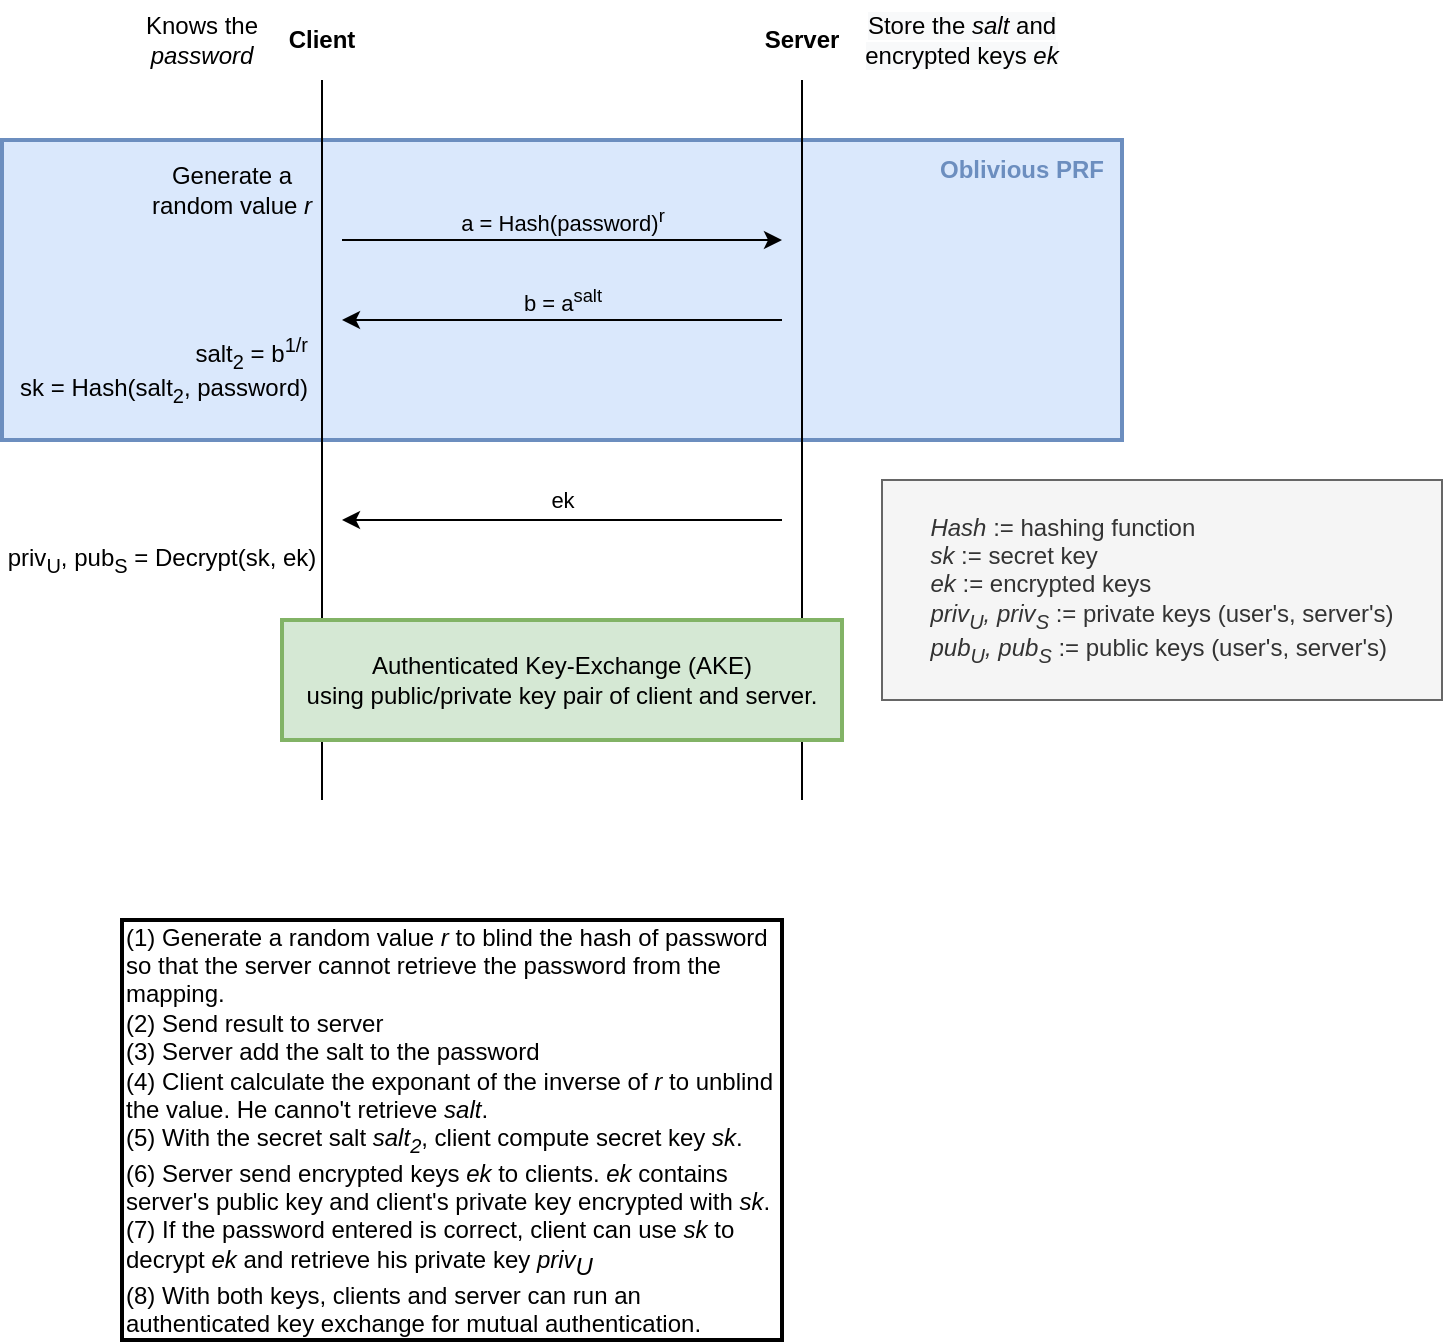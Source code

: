 <mxfile version="15.3.8" type="device"><diagram id="GMQf7CDMYMh30AXiEknU" name="Page-1"><mxGraphModel dx="813" dy="429" grid="1" gridSize="10" guides="1" tooltips="1" connect="1" arrows="1" fold="1" page="1" pageScale="1" pageWidth="827" pageHeight="1169" math="0" shadow="0"><root><mxCell id="0"/><mxCell id="1" parent="0"/><mxCell id="xmXwYealYvwKg53jB7kl-24" value="" style="rounded=0;whiteSpace=wrap;html=1;fillColor=#dae8fc;shadow=0;strokeColor=#6c8ebf;strokeWidth=2;" vertex="1" parent="1"><mxGeometry x="80" y="270" width="560" height="150" as="geometry"/></mxCell><mxCell id="xmXwYealYvwKg53jB7kl-1" value="a = Hash(password)&lt;sup&gt;r&lt;/sup&gt;" style="endArrow=classic;html=1;labelBackgroundColor=none;" edge="1" parent="1"><mxGeometry y="10" width="50" height="50" relative="1" as="geometry"><mxPoint x="250" y="320" as="sourcePoint"/><mxPoint x="470" y="320" as="targetPoint"/><mxPoint as="offset"/></mxGeometry></mxCell><mxCell id="xmXwYealYvwKg53jB7kl-2" value="&lt;b&gt;Client&lt;/b&gt;" style="text;html=1;strokeColor=none;fillColor=none;align=center;verticalAlign=middle;whiteSpace=wrap;rounded=0;" vertex="1" parent="1"><mxGeometry x="210" y="210" width="60" height="20" as="geometry"/></mxCell><mxCell id="xmXwYealYvwKg53jB7kl-3" value="&lt;b&gt;Server&lt;/b&gt;" style="text;html=1;strokeColor=none;fillColor=none;align=center;verticalAlign=middle;whiteSpace=wrap;rounded=0;" vertex="1" parent="1"><mxGeometry x="450" y="210" width="60" height="20" as="geometry"/></mxCell><mxCell id="xmXwYealYvwKg53jB7kl-6" value="" style="endArrow=none;html=1;" edge="1" parent="1"><mxGeometry width="50" height="50" relative="1" as="geometry"><mxPoint x="240" y="600" as="sourcePoint"/><mxPoint x="240" y="240" as="targetPoint"/></mxGeometry></mxCell><mxCell id="xmXwYealYvwKg53jB7kl-7" value="Generate a random value &lt;i&gt;r&lt;/i&gt;" style="text;html=1;strokeColor=none;fillColor=none;align=center;verticalAlign=middle;whiteSpace=wrap;rounded=0;" vertex="1" parent="1"><mxGeometry x="150" y="280" width="90" height="30" as="geometry"/></mxCell><mxCell id="xmXwYealYvwKg53jB7kl-10" value="b = a&lt;sup&gt;salt&lt;/sup&gt;" style="endArrow=classic;html=1;labelBackgroundColor=none;" edge="1" parent="1"><mxGeometry y="-10" width="50" height="50" relative="1" as="geometry"><mxPoint x="470" y="360" as="sourcePoint"/><mxPoint x="250" y="360" as="targetPoint"/><mxPoint as="offset"/></mxGeometry></mxCell><mxCell id="xmXwYealYvwKg53jB7kl-11" value="" style="endArrow=none;html=1;" edge="1" parent="1"><mxGeometry width="50" height="50" relative="1" as="geometry"><mxPoint x="480" y="600" as="sourcePoint"/><mxPoint x="480" y="240" as="targetPoint"/></mxGeometry></mxCell><mxCell id="xmXwYealYvwKg53jB7kl-14" value="salt&lt;sub&gt;2&lt;/sub&gt; = b&lt;sup&gt;1/r&lt;/sup&gt;&lt;br&gt;sk = Hash(salt&lt;sub&gt;2&lt;/sub&gt;, password)" style="text;html=1;strokeColor=none;fillColor=none;align=right;verticalAlign=middle;whiteSpace=wrap;rounded=0;" vertex="1" parent="1"><mxGeometry x="85" y="370" width="150" height="30" as="geometry"/></mxCell><mxCell id="xmXwYealYvwKg53jB7kl-15" value="&lt;span style=&quot;font-family: helvetica; font-size: 12px; font-style: normal; font-weight: 400; letter-spacing: normal; text-align: center; text-indent: 0px; text-transform: none; word-spacing: 0px; background-color: rgb(248, 249, 250); display: inline; float: none;&quot;&gt;Store the&lt;span&gt;&amp;nbsp;&lt;/span&gt;&lt;/span&gt;&lt;i style=&quot;font-family: helvetica; font-size: 12px; font-weight: 400; letter-spacing: normal; text-align: center; text-indent: 0px; text-transform: none; word-spacing: 0px; background-color: rgb(248, 249, 250);&quot;&gt;salt&lt;/i&gt;&lt;span style=&quot;font-family: helvetica; font-size: 12px; font-style: normal; font-weight: 400; letter-spacing: normal; text-align: center; text-indent: 0px; text-transform: none; word-spacing: 0px; background-color: rgb(248, 249, 250); display: inline; float: none;&quot;&gt;&amp;nbsp;and encrypted keys &lt;/span&gt;&lt;span style=&quot;font-family: helvetica; font-size: 12px; font-weight: 400; letter-spacing: normal; text-align: center; text-indent: 0px; text-transform: none; word-spacing: 0px; background-color: rgb(248, 249, 250); display: inline; float: none;&quot;&gt;&lt;i&gt;ek&lt;/i&gt;&lt;/span&gt;" style="text;html=1;strokeColor=none;fillColor=none;align=center;verticalAlign=middle;whiteSpace=wrap;rounded=0;fontColor=#000000;" vertex="1" parent="1"><mxGeometry x="510" y="200" width="100" height="40" as="geometry"/></mxCell><mxCell id="xmXwYealYvwKg53jB7kl-16" value="Knows the &lt;i&gt;password&lt;/i&gt;" style="text;html=1;strokeColor=none;fillColor=none;align=center;verticalAlign=middle;whiteSpace=wrap;rounded=0;fontColor=#000000;" vertex="1" parent="1"><mxGeometry x="150" y="200" width="60" height="40" as="geometry"/></mxCell><mxCell id="xmXwYealYvwKg53jB7kl-17" value="ek" style="endArrow=classic;html=1;" edge="1" parent="1"><mxGeometry y="-10" width="50" height="50" relative="1" as="geometry"><mxPoint x="470" y="460" as="sourcePoint"/><mxPoint x="250" y="460" as="targetPoint"/><mxPoint as="offset"/></mxGeometry></mxCell><mxCell id="xmXwYealYvwKg53jB7kl-18" value="priv&lt;sub&gt;U&lt;/sub&gt;, pub&lt;sub&gt;S&lt;/sub&gt; = Decrypt(sk, ek)" style="text;html=1;strokeColor=none;fillColor=none;align=center;verticalAlign=middle;whiteSpace=wrap;rounded=0;" vertex="1" parent="1"><mxGeometry x="80" y="470" width="160" height="20" as="geometry"/></mxCell><mxCell id="xmXwYealYvwKg53jB7kl-21" value="Authenticated Key-Exchange (AKE)&lt;br&gt;using public/private key pair of client and server." style="rounded=0;whiteSpace=wrap;html=1;fillColor=#d5e8d4;strokeColor=#82b366;strokeWidth=2;" vertex="1" parent="1"><mxGeometry x="220" y="510" width="280" height="60" as="geometry"/></mxCell><mxCell id="xmXwYealYvwKg53jB7kl-25" value="&lt;font color=&quot;#6c8ebf&quot;&gt;&lt;b&gt;Oblivious PRF&lt;/b&gt;&lt;/font&gt;" style="text;html=1;align=center;verticalAlign=middle;whiteSpace=wrap;rounded=0;shadow=0;rotation=0;fillColor=none;strokeColor=none;strokeWidth=2;" vertex="1" parent="1"><mxGeometry x="540" y="270" width="100" height="30" as="geometry"/></mxCell><mxCell id="xmXwYealYvwKg53jB7kl-26" value="&lt;div style=&quot;text-align: left&quot;&gt;&lt;font style=&quot;font-size: 12px&quot;&gt;&lt;i&gt;Hash&lt;/i&gt; := hashing function&lt;/font&gt;&lt;/div&gt;&lt;div style=&quot;text-align: left&quot;&gt;&lt;font style=&quot;font-size: 12px&quot;&gt;&lt;i&gt;sk&lt;/i&gt; := secret key&lt;/font&gt;&lt;/div&gt;&lt;div style=&quot;text-align: left&quot;&gt;&lt;font style=&quot;font-size: 12px&quot;&gt;&lt;i&gt;ek&lt;/i&gt; := encrypted keys&lt;/font&gt;&lt;/div&gt;&lt;div style=&quot;text-align: left&quot;&gt;&lt;font style=&quot;font-size: 12px&quot;&gt;&lt;i&gt;&lt;span&gt;priv&lt;/span&gt;&lt;sub&gt;U&lt;/sub&gt;&lt;span&gt;, priv&lt;/span&gt;&lt;sub&gt;S&lt;/sub&gt;&lt;/i&gt;&amp;nbsp;:= private keys (user's, server's)&lt;/font&gt;&lt;/div&gt;&lt;div style=&quot;text-align: left&quot;&gt;&lt;font style=&quot;font-size: 12px&quot;&gt;&lt;i&gt;pub&lt;sub&gt;U&lt;/sub&gt;, pub&lt;sub&gt;S&lt;/sub&gt;&lt;/i&gt;&amp;nbsp;:= public keys (user's, server's)&lt;/font&gt;&lt;/div&gt;" style="rounded=0;whiteSpace=wrap;html=1;shadow=0;fontColor=#333333;strokeColor=#666666;strokeWidth=1;fillColor=#f5f5f5;" vertex="1" parent="1"><mxGeometry x="520" y="440" width="280" height="110" as="geometry"/></mxCell><mxCell id="xmXwYealYvwKg53jB7kl-27" value="(1) Generate a random value &lt;i&gt;r&lt;/i&gt;&amp;nbsp;to blind the hash of password so that the server cannot retrieve the password from the mapping.&lt;br&gt;(2) Send result to server&lt;br&gt;(3) Server add the salt to the password&lt;br&gt;(4) Client calculate the exponant of the inverse of &lt;i&gt;r&lt;/i&gt;&amp;nbsp;to unblind the value. He canno't retrieve &lt;i&gt;salt&lt;/i&gt;.&lt;br&gt;(5) With the secret salt &lt;i&gt;salt&lt;sub&gt;2&lt;/sub&gt;&lt;/i&gt;, client compute secret key &lt;i&gt;sk&lt;/i&gt;.&lt;br&gt;(6) Server send encrypted keys &lt;i&gt;ek&lt;/i&gt; to clients. &lt;i&gt;ek&lt;/i&gt;&amp;nbsp;contains server's public key and client's private key encrypted with &lt;i&gt;sk&lt;/i&gt;.&lt;br&gt;(7) If the password entered is correct, client can use &lt;i&gt;sk&lt;/i&gt;&amp;nbsp;to decrypt &lt;i&gt;ek&lt;/i&gt;&amp;nbsp;and retrieve his private key &lt;i&gt;priv&lt;/i&gt;&lt;i style=&quot;vertical-align: sub&quot;&gt;U&lt;br&gt;&lt;/i&gt;(8) With both keys, clients and server can run an authenticated key exchange for mutual authentication." style="rounded=0;whiteSpace=wrap;html=1;shadow=0;fontColor=#000000;strokeColor=default;strokeWidth=2;fillColor=none;gradientColor=none;align=left;" vertex="1" parent="1"><mxGeometry x="140" y="660" width="330" height="210" as="geometry"/></mxCell></root></mxGraphModel></diagram></mxfile>